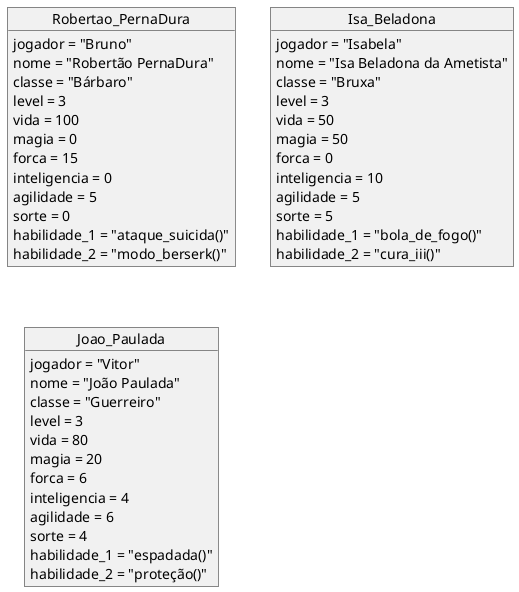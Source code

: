 @startuml
object Robertao_PernaDura {
    jogador = "Bruno"
    nome = "Robertão PernaDura"
    classe = "Bárbaro"
    level = 3
    vida = 100
    magia = 0
    forca = 15
    inteligencia = 0
    agilidade = 5
    sorte = 0
    habilidade_1 = "ataque_suicida()"
    habilidade_2 = "modo_berserk()"
}

object Isa_Beladona {
    jogador = "Isabela"
    nome = "Isa Beladona da Ametista"
    classe = "Bruxa"
    level = 3
    vida = 50
    magia = 50
    forca = 0
    inteligencia = 10
    agilidade = 5
    sorte = 5
    habilidade_1 = "bola_de_fogo()"
    habilidade_2 = "cura_iii()"
}

object Joao_Paulada {
    jogador = "Vitor"
    nome = "João Paulada"
    classe = "Guerreiro"
    level = 3
    vida = 80
    magia = 20
    forca = 6
    inteligencia = 4
    agilidade = 6
    sorte = 4
    habilidade_1 = "espadada()"
    habilidade_2 = "proteção()"
}
@enduml
